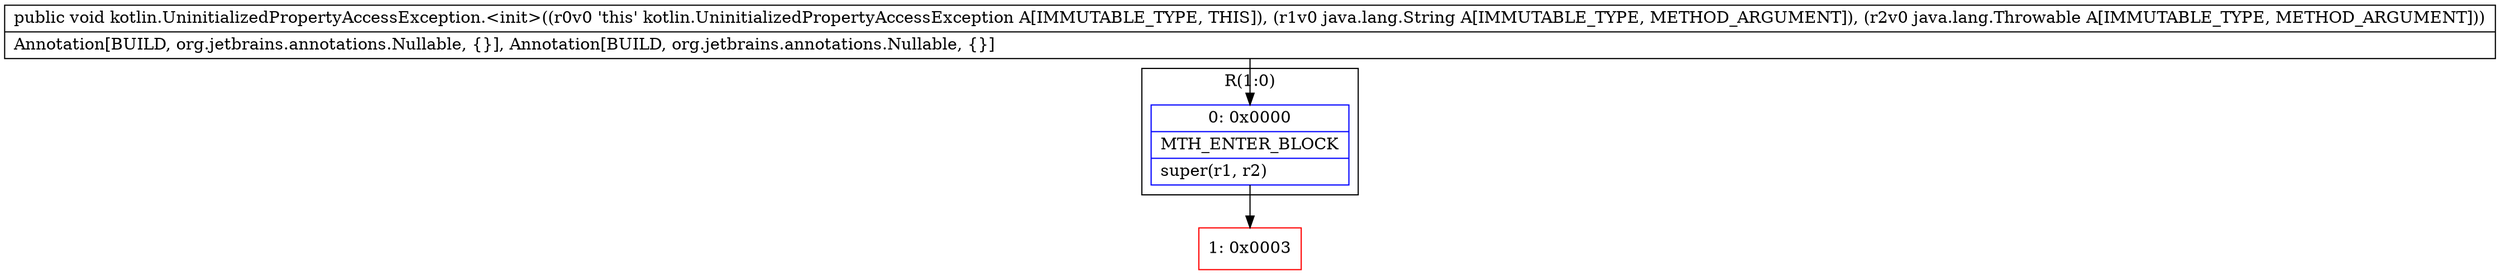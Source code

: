 digraph "CFG forkotlin.UninitializedPropertyAccessException.\<init\>(Ljava\/lang\/String;Ljava\/lang\/Throwable;)V" {
subgraph cluster_Region_1449814546 {
label = "R(1:0)";
node [shape=record,color=blue];
Node_0 [shape=record,label="{0\:\ 0x0000|MTH_ENTER_BLOCK\l|super(r1, r2)\l}"];
}
Node_1 [shape=record,color=red,label="{1\:\ 0x0003}"];
MethodNode[shape=record,label="{public void kotlin.UninitializedPropertyAccessException.\<init\>((r0v0 'this' kotlin.UninitializedPropertyAccessException A[IMMUTABLE_TYPE, THIS]), (r1v0 java.lang.String A[IMMUTABLE_TYPE, METHOD_ARGUMENT]), (r2v0 java.lang.Throwable A[IMMUTABLE_TYPE, METHOD_ARGUMENT]))  | Annotation[BUILD, org.jetbrains.annotations.Nullable, \{\}], Annotation[BUILD, org.jetbrains.annotations.Nullable, \{\}]\l}"];
MethodNode -> Node_0;
Node_0 -> Node_1;
}

